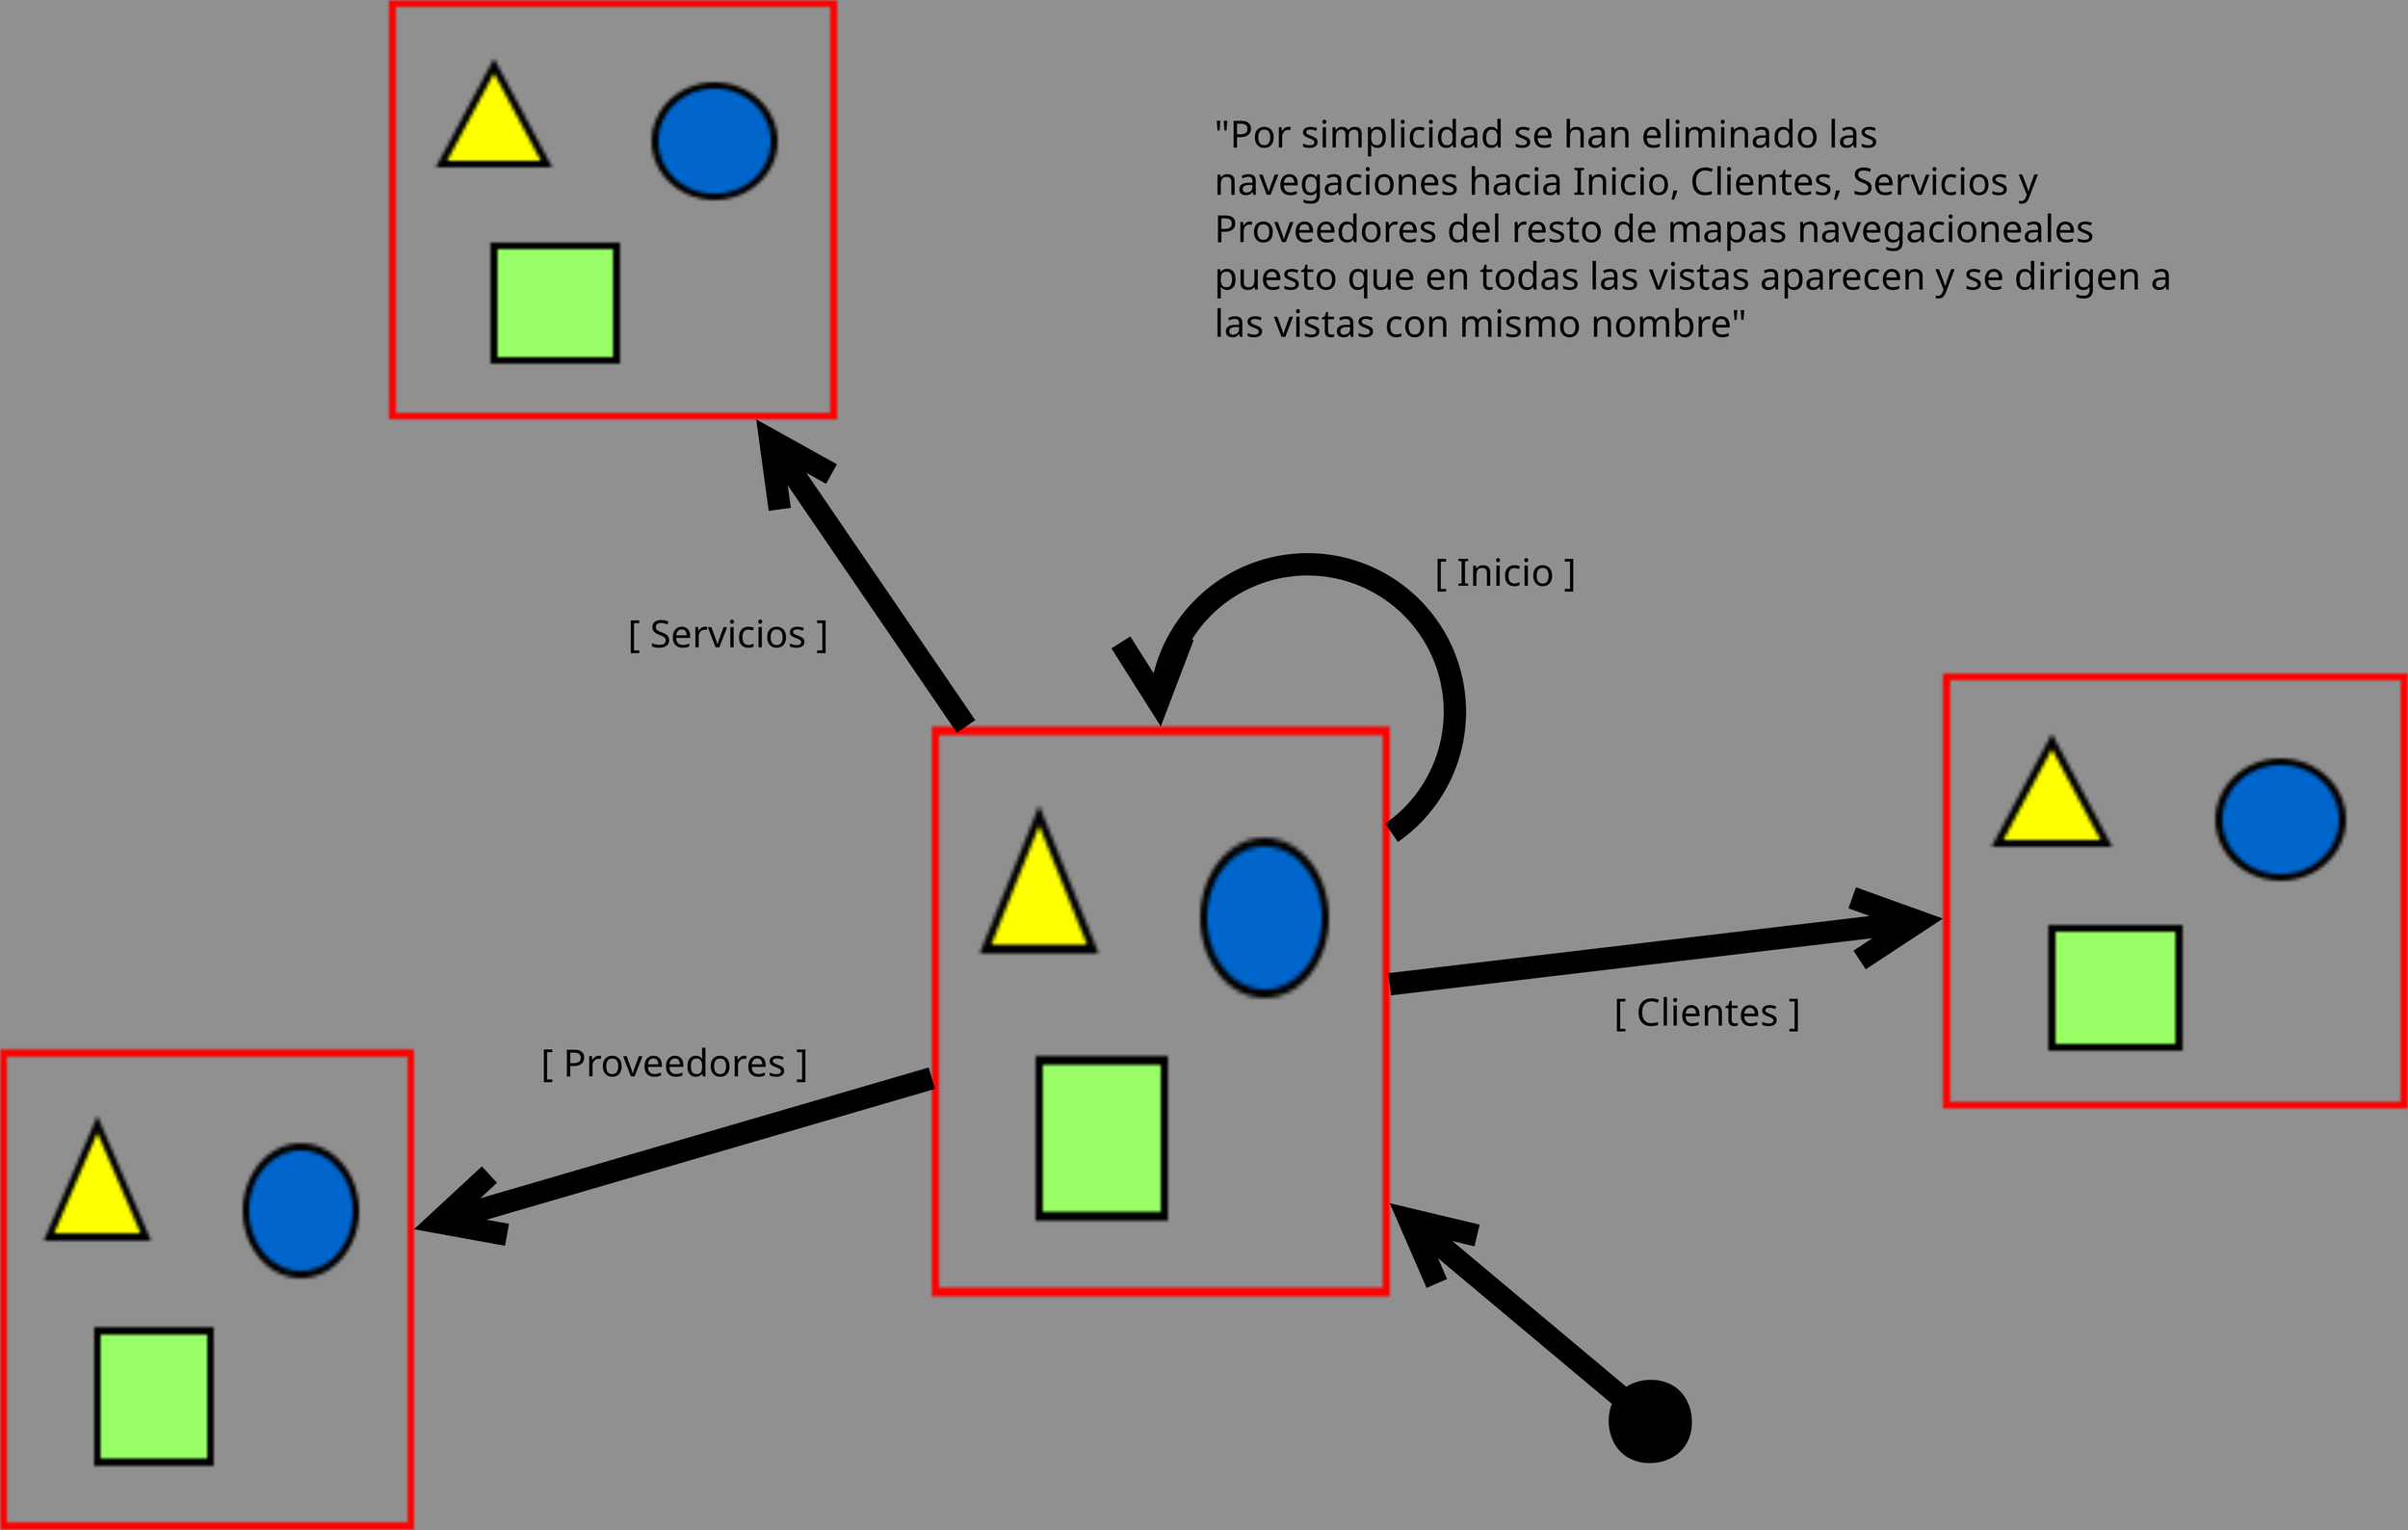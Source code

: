 <?xml version="1.0" encoding="UTF-8"?>
<dia:diagram xmlns:dia="http://www.lysator.liu.se/~alla/dia/">
  <dia:layer name="Fondo" visible="true" active="true">
    <dia:object type="Standard - Image" version="0" id="O0">
      <dia:attribute name="obj_pos">
        <dia:point val="172.05,17.1"/>
      </dia:attribute>
      <dia:attribute name="obj_bb">
        <dia:rectangle val="172,17.05;223.249,80.83"/>
      </dia:attribute>
      <dia:attribute name="elem_corner">
        <dia:point val="172.05,17.1"/>
      </dia:attribute>
      <dia:attribute name="elem_width">
        <dia:real val="51.149"/>
      </dia:attribute>
      <dia:attribute name="elem_height">
        <dia:real val="63.68"/>
      </dia:attribute>
      <dia:attribute name="border_width">
        <dia:real val="0.1"/>
      </dia:attribute>
      <dia:attribute name="draw_border">
        <dia:boolean val="false"/>
      </dia:attribute>
      <dia:attribute name="keep_aspect">
        <dia:boolean val="true"/>
      </dia:attribute>
      <dia:attribute name="file">
        <dia:string>#images/index.JPG#</dia:string>
      </dia:attribute>
    </dia:object>
    <dia:object type="Standard - Image" version="0" id="O1">
      <dia:attribute name="obj_pos">
        <dia:point val="111.4,-64.02"/>
      </dia:attribute>
      <dia:attribute name="obj_bb">
        <dia:rectangle val="111.35,-64.07;161.521,-17.17"/>
      </dia:attribute>
      <dia:attribute name="elem_corner">
        <dia:point val="111.4,-64.02"/>
      </dia:attribute>
      <dia:attribute name="elem_width">
        <dia:real val="50.071"/>
      </dia:attribute>
      <dia:attribute name="elem_height">
        <dia:real val="46.8"/>
      </dia:attribute>
      <dia:attribute name="draw_border">
        <dia:boolean val="false"/>
      </dia:attribute>
      <dia:attribute name="keep_aspect">
        <dia:boolean val="true"/>
      </dia:attribute>
      <dia:attribute name="file">
        <dia:string>#images/servicios.JPG#</dia:string>
      </dia:attribute>
    </dia:object>
    <dia:object type="Standard - Image" version="0" id="O2">
      <dia:attribute name="obj_pos">
        <dia:point val="285,11.18"/>
      </dia:attribute>
      <dia:attribute name="obj_bb">
        <dia:rectangle val="284.95,11.13;336.978,59.83"/>
      </dia:attribute>
      <dia:attribute name="elem_corner">
        <dia:point val="285,11.18"/>
      </dia:attribute>
      <dia:attribute name="elem_width">
        <dia:real val="51.928"/>
      </dia:attribute>
      <dia:attribute name="elem_height">
        <dia:real val="48.6"/>
      </dia:attribute>
      <dia:attribute name="draw_border">
        <dia:boolean val="false"/>
      </dia:attribute>
      <dia:attribute name="keep_aspect">
        <dia:boolean val="true"/>
      </dia:attribute>
      <dia:attribute name="file">
        <dia:string>#images/clientes.JPG#</dia:string>
      </dia:attribute>
    </dia:object>
    <dia:object type="Standard - Image" version="0" id="O3">
      <dia:attribute name="obj_pos">
        <dia:point val="68,53.18"/>
      </dia:attribute>
      <dia:attribute name="obj_bb">
        <dia:rectangle val="67.95,53.13;114.25,106.899"/>
      </dia:attribute>
      <dia:attribute name="elem_corner">
        <dia:point val="68,53.18"/>
      </dia:attribute>
      <dia:attribute name="elem_width">
        <dia:real val="46.2"/>
      </dia:attribute>
      <dia:attribute name="elem_height">
        <dia:real val="53.669"/>
      </dia:attribute>
      <dia:attribute name="draw_border">
        <dia:boolean val="false"/>
      </dia:attribute>
      <dia:attribute name="keep_aspect">
        <dia:boolean val="true"/>
      </dia:attribute>
      <dia:attribute name="file">
        <dia:string>#images/proveedores.JPG#</dia:string>
      </dia:attribute>
    </dia:object>
    <dia:object type="Standard - Line" version="0" id="O4">
      <dia:attribute name="obj_pos">
        <dia:point val="171.95,56.429"/>
      </dia:attribute>
      <dia:attribute name="obj_bb">
        <dia:rectangle val="111.617,54.879;173.5,76.24"/>
      </dia:attribute>
      <dia:attribute name="conn_endpoints">
        <dia:point val="171.95,56.429"/>
        <dia:point val="114.3,73.247"/>
      </dia:attribute>
      <dia:attribute name="numcp">
        <dia:int val="1"/>
      </dia:attribute>
      <dia:attribute name="line_width">
        <dia:real val="2.5"/>
      </dia:attribute>
      <dia:attribute name="end_arrow">
        <dia:enum val="1"/>
      </dia:attribute>
      <dia:attribute name="end_arrow_length">
        <dia:real val="7.01"/>
      </dia:attribute>
      <dia:attribute name="end_arrow_width">
        <dia:real val="7.01"/>
      </dia:attribute>
      <dia:connections>
        <dia:connection handle="0" to="O0" connection="8"/>
        <dia:connection handle="1" to="O3" connection="8"/>
      </dia:connections>
    </dia:object>
    <dia:object type="Standard - Line" version="0" id="O5">
      <dia:attribute name="obj_pos">
        <dia:point val="175.802,17"/>
      </dia:attribute>
      <dia:attribute name="obj_bb">
        <dia:rectangle val="150.754,-19.428;177.54,18.737"/>
      </dia:attribute>
      <dia:attribute name="conn_endpoints">
        <dia:point val="175.802,17"/>
        <dia:point val="152.491,-17.12"/>
      </dia:attribute>
      <dia:attribute name="numcp">
        <dia:int val="1"/>
      </dia:attribute>
      <dia:attribute name="line_width">
        <dia:real val="2.5"/>
      </dia:attribute>
      <dia:attribute name="end_arrow">
        <dia:enum val="1"/>
      </dia:attribute>
      <dia:attribute name="end_arrow_length">
        <dia:real val="7"/>
      </dia:attribute>
      <dia:attribute name="end_arrow_width">
        <dia:real val="7"/>
      </dia:attribute>
      <dia:connections>
        <dia:connection handle="0" to="O0" connection="8"/>
        <dia:connection handle="1" to="O1" connection="8"/>
      </dia:connections>
    </dia:object>
    <dia:object type="Standard - Line" version="0" id="O6">
      <dia:attribute name="obj_pos">
        <dia:point val="223.298,45.891"/>
      </dia:attribute>
      <dia:attribute name="obj_bb">
        <dia:rectangle val="221.909,34.064;287.676,47.28"/>
      </dia:attribute>
      <dia:attribute name="conn_endpoints">
        <dia:point val="223.298,45.891"/>
        <dia:point val="284.901,38.575"/>
      </dia:attribute>
      <dia:attribute name="numcp">
        <dia:int val="1"/>
      </dia:attribute>
      <dia:attribute name="line_width">
        <dia:real val="2.5"/>
      </dia:attribute>
      <dia:attribute name="end_arrow">
        <dia:enum val="1"/>
      </dia:attribute>
      <dia:attribute name="end_arrow_length">
        <dia:real val="7"/>
      </dia:attribute>
      <dia:attribute name="end_arrow_width">
        <dia:real val="7"/>
      </dia:attribute>
      <dia:connections>
        <dia:connection handle="0" to="O0" connection="8"/>
        <dia:connection handle="1" to="O2" connection="8"/>
      </dia:connections>
    </dia:object>
    <dia:object type="Standard - Arc" version="0" id="O7">
      <dia:attribute name="obj_pos">
        <dia:point val="223.4,28.98"/>
      </dia:attribute>
      <dia:attribute name="obj_bb">
        <dia:rectangle val="191.023,-2.267;231.728,30.638"/>
      </dia:attribute>
      <dia:attribute name="conn_endpoints">
        <dia:point val="223.4,28.98"/>
        <dia:point val="197.624,17.1"/>
      </dia:attribute>
      <dia:attribute name="curve_distance">
        <dia:real val="24.824"/>
      </dia:attribute>
      <dia:attribute name="line_width">
        <dia:real val="2.5"/>
      </dia:attribute>
      <dia:attribute name="end_arrow">
        <dia:enum val="1"/>
      </dia:attribute>
      <dia:attribute name="end_arrow_length">
        <dia:real val="7"/>
      </dia:attribute>
      <dia:attribute name="end_arrow_width">
        <dia:real val="7"/>
      </dia:attribute>
      <dia:connections>
        <dia:connection handle="1" to="O0" connection="1"/>
      </dia:connections>
    </dia:object>
    <dia:object type="Standard - Text" version="1" id="O8">
      <dia:attribute name="obj_pos">
        <dia:point val="228.2,1.38"/>
      </dia:attribute>
      <dia:attribute name="obj_bb">
        <dia:rectangle val="228.2,-2.55;245.392,2.38"/>
      </dia:attribute>
      <dia:attribute name="text">
        <dia:composite type="text">
          <dia:attribute name="string">
            <dia:string>#[ Inicio ]#</dia:string>
          </dia:attribute>
          <dia:attribute name="font">
            <dia:font family="sans" style="0" name="Helvetica"/>
          </dia:attribute>
          <dia:attribute name="height">
            <dia:real val="5.292"/>
          </dia:attribute>
          <dia:attribute name="pos">
            <dia:point val="228.2,1.38"/>
          </dia:attribute>
          <dia:attribute name="color">
            <dia:color val="#000000"/>
          </dia:attribute>
          <dia:attribute name="alignment">
            <dia:enum val="0"/>
          </dia:attribute>
        </dia:composite>
      </dia:attribute>
      <dia:attribute name="valign">
        <dia:enum val="3"/>
      </dia:attribute>
    </dia:object>
    <dia:object type="Standard - Text" version="1" id="O9">
      <dia:attribute name="obj_pos">
        <dia:point val="138.08,8.25"/>
      </dia:attribute>
      <dia:attribute name="obj_bb">
        <dia:rectangle val="138.08,4.32;163.085,9.25"/>
      </dia:attribute>
      <dia:attribute name="text">
        <dia:composite type="text">
          <dia:attribute name="string">
            <dia:string>#[ Servicios ]#</dia:string>
          </dia:attribute>
          <dia:attribute name="font">
            <dia:font family="sans" style="0" name="Helvetica"/>
          </dia:attribute>
          <dia:attribute name="height">
            <dia:real val="5.292"/>
          </dia:attribute>
          <dia:attribute name="pos">
            <dia:point val="138.08,8.25"/>
          </dia:attribute>
          <dia:attribute name="color">
            <dia:color val="#000000"/>
          </dia:attribute>
          <dia:attribute name="alignment">
            <dia:enum val="0"/>
          </dia:attribute>
        </dia:composite>
      </dia:attribute>
      <dia:attribute name="valign">
        <dia:enum val="3"/>
      </dia:attribute>
    </dia:object>
    <dia:object type="Standard - Text" version="1" id="O10">
      <dia:attribute name="obj_pos">
        <dia:point val="128.36,56.19"/>
      </dia:attribute>
      <dia:attribute name="obj_bb">
        <dia:rectangle val="128.36,52.26;160.52,57.19"/>
      </dia:attribute>
      <dia:attribute name="text">
        <dia:composite type="text">
          <dia:attribute name="string">
            <dia:string>#[ Proveedores ]#</dia:string>
          </dia:attribute>
          <dia:attribute name="font">
            <dia:font family="sans" style="0" name="Helvetica"/>
          </dia:attribute>
          <dia:attribute name="height">
            <dia:real val="5.292"/>
          </dia:attribute>
          <dia:attribute name="pos">
            <dia:point val="128.36,56.19"/>
          </dia:attribute>
          <dia:attribute name="color">
            <dia:color val="#000000"/>
          </dia:attribute>
          <dia:attribute name="alignment">
            <dia:enum val="0"/>
          </dia:attribute>
        </dia:composite>
      </dia:attribute>
      <dia:attribute name="valign">
        <dia:enum val="3"/>
      </dia:attribute>
    </dia:object>
    <dia:object type="Standard - Text" version="1" id="O11">
      <dia:attribute name="obj_pos">
        <dia:point val="248.24,50.53"/>
      </dia:attribute>
      <dia:attribute name="obj_bb">
        <dia:rectangle val="248.24,46.6;271.298,51.53"/>
      </dia:attribute>
      <dia:attribute name="text">
        <dia:composite type="text">
          <dia:attribute name="string">
            <dia:string>#[ Clientes ]#</dia:string>
          </dia:attribute>
          <dia:attribute name="font">
            <dia:font family="sans" style="0" name="Helvetica"/>
          </dia:attribute>
          <dia:attribute name="height">
            <dia:real val="5.292"/>
          </dia:attribute>
          <dia:attribute name="pos">
            <dia:point val="248.24,50.53"/>
          </dia:attribute>
          <dia:attribute name="color">
            <dia:color val="#000000"/>
          </dia:attribute>
          <dia:attribute name="alignment">
            <dia:enum val="0"/>
          </dia:attribute>
        </dia:composite>
      </dia:attribute>
      <dia:attribute name="valign">
        <dia:enum val="3"/>
      </dia:attribute>
    </dia:object>
    <dia:object type="Standard - Text" version="1" id="O12">
      <dia:attribute name="obj_pos">
        <dia:point val="203.603,-47.6"/>
      </dia:attribute>
      <dia:attribute name="obj_bb">
        <dia:rectangle val="203.603,-51.53;319.211,-25.433"/>
      </dia:attribute>
      <dia:attribute name="text">
        <dia:composite type="text">
          <dia:attribute name="string">
            <dia:string>#"Por simplicidad se han eliminado las
navegaciones hacia Inicio, Clientes, Servicios y
Proveedores del resto de mapas navegacioneales
puesto que en todas las vistas aparecen y se dirigen a
las vistas con mismo nombre"#</dia:string>
          </dia:attribute>
          <dia:attribute name="font">
            <dia:font family="sans" style="0" name="Helvetica"/>
          </dia:attribute>
          <dia:attribute name="height">
            <dia:real val="5.292"/>
          </dia:attribute>
          <dia:attribute name="pos">
            <dia:point val="203.603,-47.6"/>
          </dia:attribute>
          <dia:attribute name="color">
            <dia:color val="#000000"/>
          </dia:attribute>
          <dia:attribute name="alignment">
            <dia:enum val="0"/>
          </dia:attribute>
        </dia:composite>
      </dia:attribute>
      <dia:attribute name="valign">
        <dia:enum val="3"/>
      </dia:attribute>
    </dia:object>
    <dia:object type="Standard - Line" version="0" id="O13">
      <dia:attribute name="obj_pos">
        <dia:point val="254.992,97"/>
      </dia:attribute>
      <dia:attribute name="obj_bb">
        <dia:rectangle val="221.155,68.653;256.753,98.79"/>
      </dia:attribute>
      <dia:attribute name="conn_endpoints">
        <dia:point val="254.992,97"/>
        <dia:point val="223.298,70.448"/>
      </dia:attribute>
      <dia:attribute name="numcp">
        <dia:int val="1"/>
      </dia:attribute>
      <dia:attribute name="line_width">
        <dia:real val="2.5"/>
      </dia:attribute>
      <dia:attribute name="start_arrow">
        <dia:enum val="8"/>
      </dia:attribute>
      <dia:attribute name="start_arrow_length">
        <dia:real val="7"/>
      </dia:attribute>
      <dia:attribute name="start_arrow_width">
        <dia:real val="7"/>
      </dia:attribute>
      <dia:attribute name="end_arrow">
        <dia:enum val="1"/>
      </dia:attribute>
      <dia:attribute name="end_arrow_length">
        <dia:real val="7"/>
      </dia:attribute>
      <dia:attribute name="end_arrow_width">
        <dia:real val="7"/>
      </dia:attribute>
      <dia:connections>
        <dia:connection handle="1" to="O0" connection="8"/>
      </dia:connections>
    </dia:object>
  </dia:layer>
</dia:diagram>
